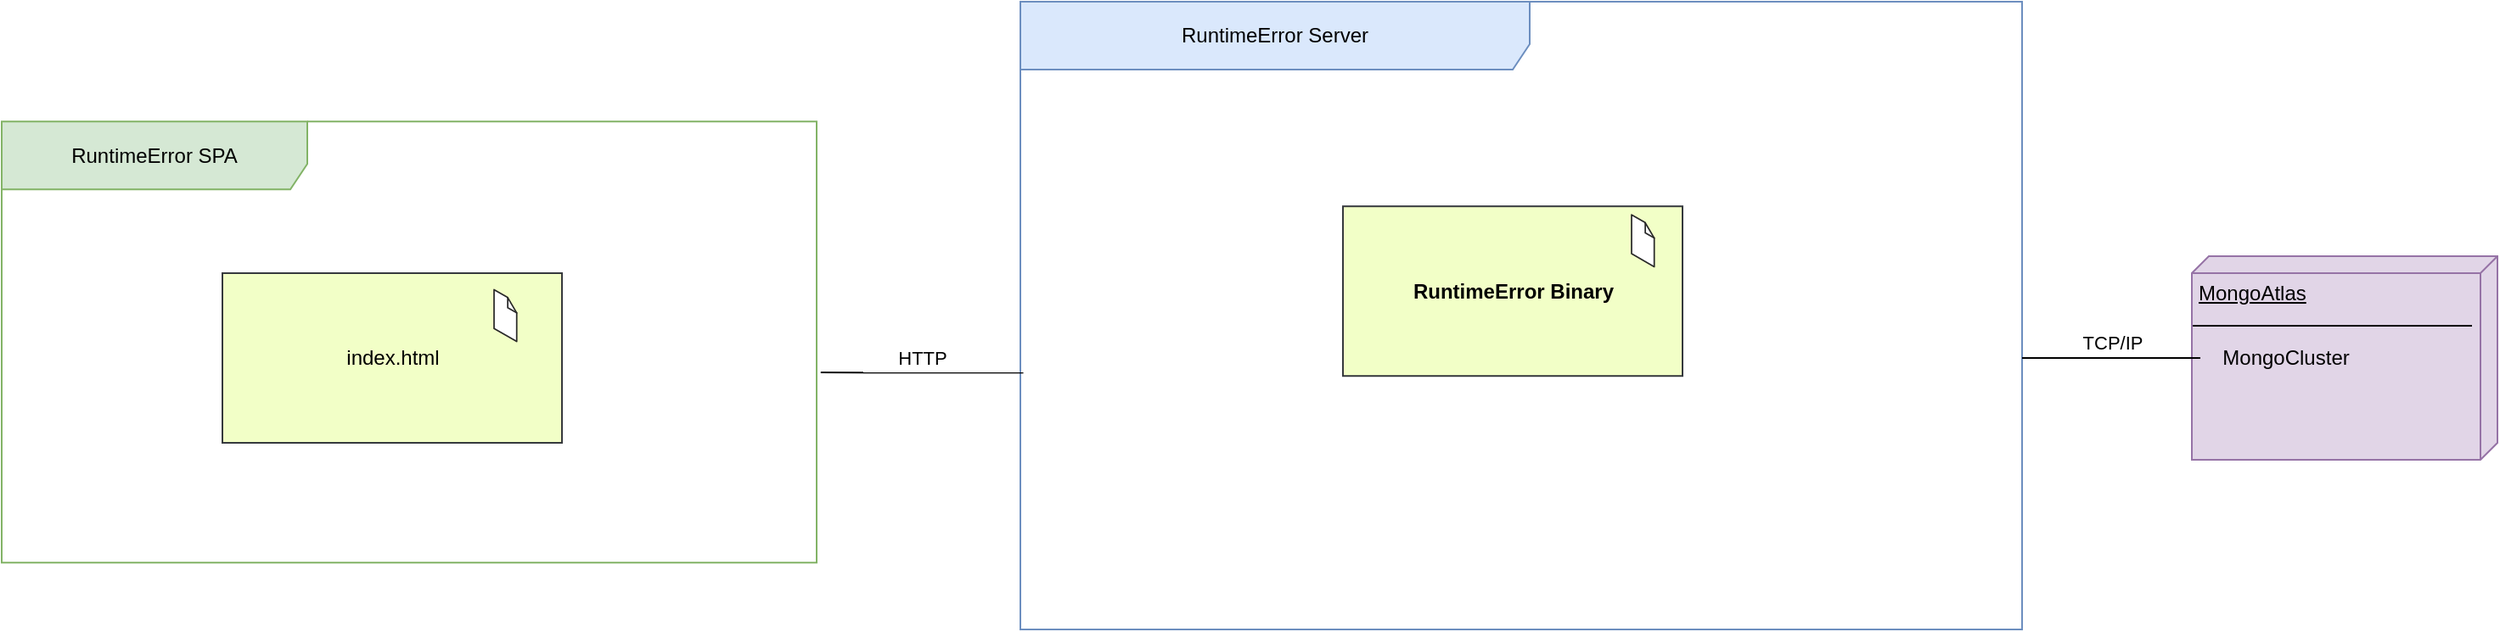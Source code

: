 <mxfile version="20.8.16" type="device"><diagram id="gL8752Eg1mjYp6coNeMc" name="Page-1"><mxGraphModel dx="1602" dy="935" grid="1" gridSize="10" guides="1" tooltips="1" connect="1" arrows="1" fold="1" page="1" pageScale="1" pageWidth="1654" pageHeight="1169" math="0" shadow="0"><root><mxCell id="0"/><mxCell id="1" parent="0"/><mxCell id="MV-EBqArClSAf1ps2yVc-1" value="RuntimeError Server" style="shape=umlFrame;whiteSpace=wrap;html=1;width=300;height=40;fillColor=#dae8fc;strokeColor=#6c8ebf;" parent="1" vertex="1"><mxGeometry x="670" y="150" width="590" height="370" as="geometry"/></mxCell><mxCell id="MV-EBqArClSAf1ps2yVc-2" value="&lt;b&gt;RuntimeError Binary&lt;/b&gt;" style="html=1;dropTarget=0;fillColor=#F2FFC7;strokeColor=#36393d;" parent="1" vertex="1"><mxGeometry x="860" y="270.6" width="200" height="100" as="geometry"/></mxCell><mxCell id="MV-EBqArClSAf1ps2yVc-4" value="" style="verticalLabelPosition=bottom;html=1;verticalAlign=top;strokeWidth=1;align=center;outlineConnect=0;dashed=0;outlineConnect=0;shape=mxgraph.aws3d.file;aspect=fixed;strokeColor=#292929;" parent="1" vertex="1"><mxGeometry x="1030" y="275.6" width="13.35" height="30.6" as="geometry"/></mxCell><mxCell id="MV-EBqArClSAf1ps2yVc-12" value="MongoAtlas" style="verticalAlign=top;align=left;spacingTop=8;spacingLeft=2;spacingRight=12;shape=cube;size=10;direction=south;fontStyle=4;html=1;fillColor=#e1d5e7;strokeColor=#9673a6;" parent="1" vertex="1"><mxGeometry x="1360" y="300" width="180" height="120" as="geometry"/></mxCell><mxCell id="MV-EBqArClSAf1ps2yVc-13" value="" style="endArrow=none;html=1;rounded=0;exitX=0.342;exitY=0.997;exitDx=0;exitDy=0;exitPerimeter=0;" parent="1" source="MV-EBqArClSAf1ps2yVc-12" edge="1"><mxGeometry width="50" height="50" relative="1" as="geometry"><mxPoint x="1305" y="200.0" as="sourcePoint"/><mxPoint x="1525" y="341" as="targetPoint"/></mxGeometry></mxCell><mxCell id="MV-EBqArClSAf1ps2yVc-14" value="MongoCluster" style="text;html=1;align=center;verticalAlign=middle;resizable=0;points=[];autosize=1;strokeColor=none;fillColor=none;" parent="1" vertex="1"><mxGeometry x="1365" y="345" width="100" height="30" as="geometry"/></mxCell><mxCell id="MV-EBqArClSAf1ps2yVc-16" value="RuntimeError SPA" style="shape=umlFrame;whiteSpace=wrap;html=1;width=180;height=40;fillColor=#d5e8d4;strokeColor=#82b366;" parent="1" vertex="1"><mxGeometry x="70" y="220.6" width="480" height="260" as="geometry"/></mxCell><mxCell id="MV-EBqArClSAf1ps2yVc-17" value="index.html" style="html=1;dropTarget=0;fillColor=#F2FFC7;strokeColor=#36393d;" parent="1" vertex="1"><mxGeometry x="200" y="310" width="200" height="100" as="geometry"/></mxCell><mxCell id="MV-EBqArClSAf1ps2yVc-18" value="" style="verticalLabelPosition=bottom;html=1;verticalAlign=top;strokeWidth=1;align=center;outlineConnect=0;dashed=0;outlineConnect=0;shape=mxgraph.aws3d.file;aspect=fixed;strokeColor=#292929;" parent="1" vertex="1"><mxGeometry x="360" y="319.7" width="13.35" height="30.6" as="geometry"/></mxCell><mxCell id="MV-EBqArClSAf1ps2yVc-39" value="HTTP" style="html=1;verticalAlign=bottom;endArrow=none;rounded=0;exitX=1.005;exitY=0.569;exitDx=0;exitDy=0;exitPerimeter=0;entryX=0.003;entryY=0.591;entryDx=0;entryDy=0;entryPerimeter=0;endFill=0;" parent="1" source="MV-EBqArClSAf1ps2yVc-16" target="MV-EBqArClSAf1ps2yVc-1" edge="1"><mxGeometry width="80" relative="1" as="geometry"><mxPoint x="305.04" y="501.38" as="sourcePoint"/><mxPoint x="544.6" y="638.2" as="targetPoint"/></mxGeometry></mxCell><mxCell id="MV-EBqArClSAf1ps2yVc-40" value="TCP/IP" style="html=1;verticalAlign=bottom;endArrow=none;rounded=0;endFill=0;" parent="1" target="MV-EBqArClSAf1ps2yVc-14" edge="1"><mxGeometry width="80" relative="1" as="geometry"><mxPoint x="1260" y="360" as="sourcePoint"/><mxPoint x="554.6" y="648.2" as="targetPoint"/></mxGeometry></mxCell></root></mxGraphModel></diagram></mxfile>
